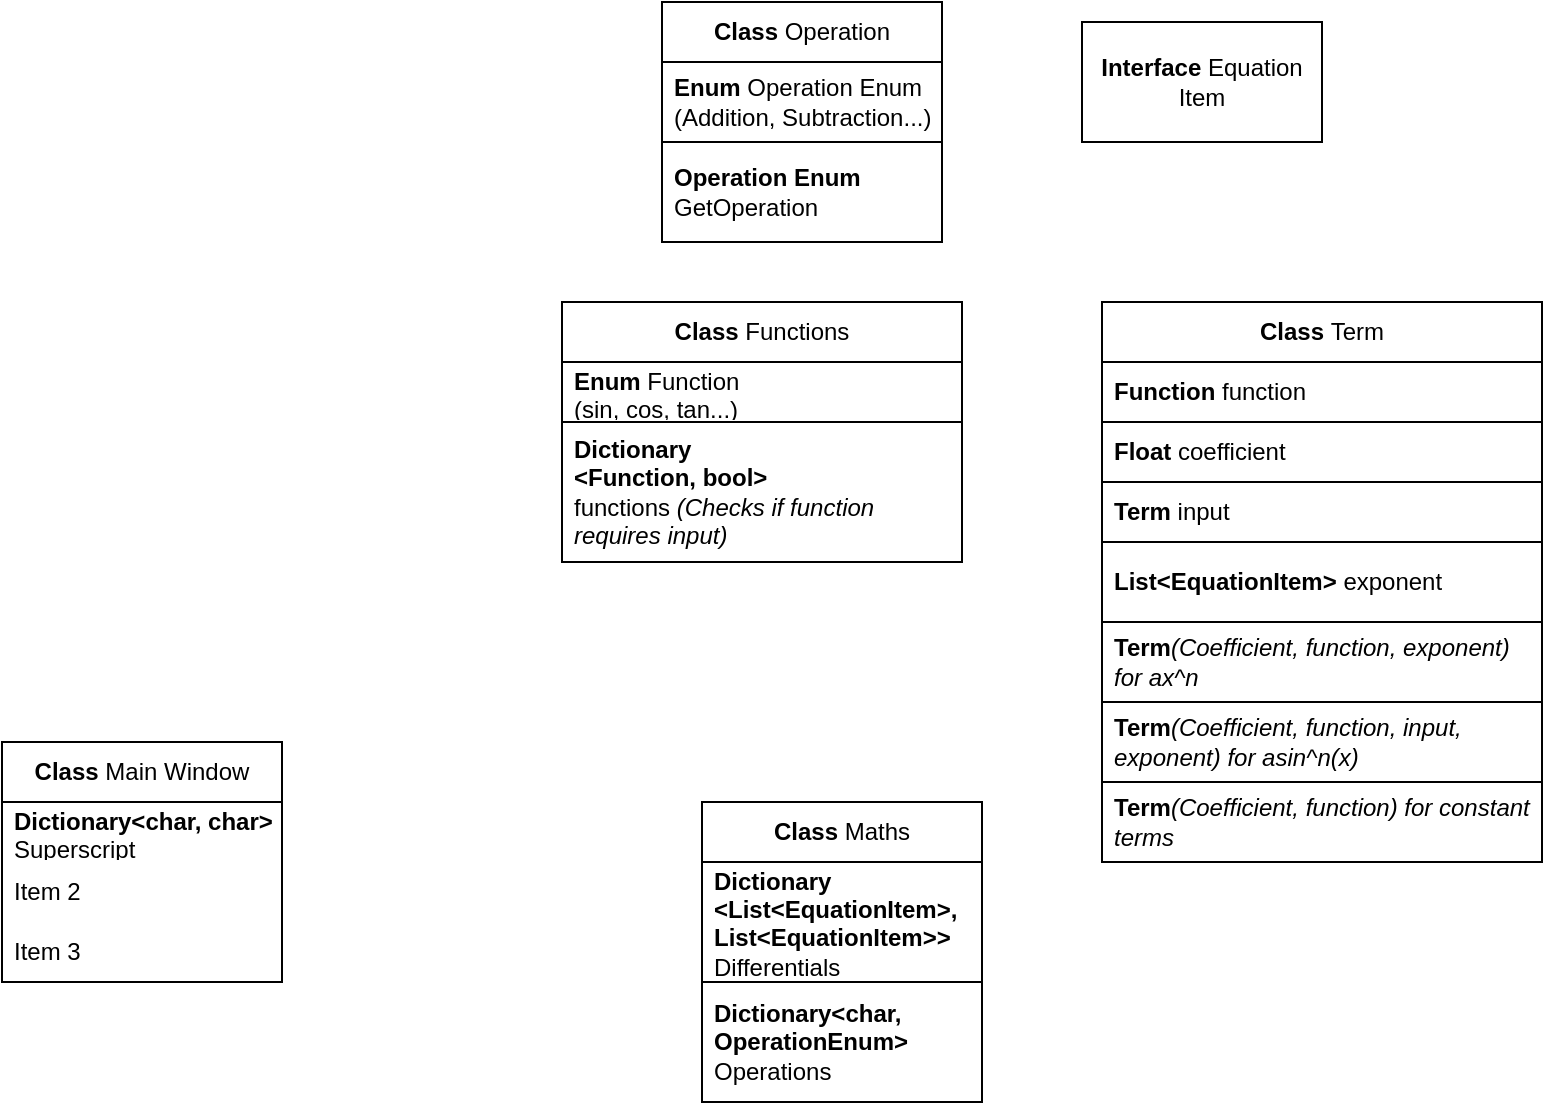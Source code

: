 <mxfile version="20.6.0" type="device"><diagram id="C5RBs43oDa-KdzZeNtuy" name="Page-1"><mxGraphModel dx="817" dy="582" grid="1" gridSize="10" guides="1" tooltips="1" connect="1" arrows="1" fold="1" page="1" pageScale="1" pageWidth="827" pageHeight="1169" math="0" shadow="0"><root><mxCell id="WIyWlLk6GJQsqaUBKTNV-0"/><mxCell id="WIyWlLk6GJQsqaUBKTNV-1" parent="WIyWlLk6GJQsqaUBKTNV-0"/><mxCell id="XJ_0UiAPM86uZZyixber-0" value="&lt;b&gt;Interface &lt;/b&gt;Equation Item" style="rounded=0;whiteSpace=wrap;html=1;" vertex="1" parent="WIyWlLk6GJQsqaUBKTNV-1"><mxGeometry x="700" y="180" width="120" height="60" as="geometry"/></mxCell><mxCell id="XJ_0UiAPM86uZZyixber-2" value="&lt;b&gt;Class &lt;/b&gt;Operation" style="swimlane;fontStyle=0;childLayout=stackLayout;horizontal=1;startSize=30;horizontalStack=0;resizeParent=1;resizeParentMax=0;resizeLast=0;collapsible=1;marginBottom=0;whiteSpace=wrap;html=1;" vertex="1" parent="WIyWlLk6GJQsqaUBKTNV-1"><mxGeometry x="490" y="170" width="140" height="120" as="geometry"/></mxCell><mxCell id="XJ_0UiAPM86uZZyixber-5" value="&lt;b&gt;Enum &lt;/b&gt;Operation Enum (Addition, Subtraction...)" style="text;strokeColor=default;fillColor=none;align=left;verticalAlign=middle;spacingLeft=4;spacingRight=4;overflow=hidden;points=[[0,0.5],[1,0.5]];portConstraint=eastwest;rotatable=0;whiteSpace=wrap;html=1;" vertex="1" parent="XJ_0UiAPM86uZZyixber-2"><mxGeometry y="30" width="140" height="40" as="geometry"/></mxCell><mxCell id="XJ_0UiAPM86uZZyixber-8" value="&lt;b&gt;Operation Enum&amp;nbsp;&lt;br&gt;&lt;/b&gt;GetOperation&amp;nbsp;" style="text;strokeColor=default;fillColor=none;align=left;verticalAlign=middle;spacingLeft=4;spacingRight=4;overflow=hidden;points=[[0,0.5],[1,0.5]];portConstraint=eastwest;rotatable=0;whiteSpace=wrap;html=1;" vertex="1" parent="XJ_0UiAPM86uZZyixber-2"><mxGeometry y="70" width="140" height="50" as="geometry"/></mxCell><mxCell id="XJ_0UiAPM86uZZyixber-9" value="&lt;b&gt;Class &lt;/b&gt;Functions" style="swimlane;fontStyle=0;childLayout=stackLayout;horizontal=1;startSize=30;horizontalStack=0;resizeParent=1;resizeParentMax=0;resizeLast=0;collapsible=1;marginBottom=0;whiteSpace=wrap;html=1;" vertex="1" parent="WIyWlLk6GJQsqaUBKTNV-1"><mxGeometry x="440" y="320" width="200" height="130" as="geometry"/></mxCell><mxCell id="XJ_0UiAPM86uZZyixber-10" value="&lt;b&gt;Enum &lt;/b&gt;Function&lt;br&gt;(sin, cos, tan...)" style="text;strokeColor=default;fillColor=none;align=left;verticalAlign=middle;spacingLeft=4;spacingRight=4;overflow=hidden;points=[[0,0.5],[1,0.5]];portConstraint=eastwest;rotatable=0;whiteSpace=wrap;html=1;" vertex="1" parent="XJ_0UiAPM86uZZyixber-9"><mxGeometry y="30" width="200" height="30" as="geometry"/></mxCell><mxCell id="XJ_0UiAPM86uZZyixber-11" value="&lt;b&gt;Dictionary&lt;br&gt;&amp;lt;Function, bool&amp;gt; &lt;/b&gt;functions&lt;b&gt;&amp;nbsp;&lt;/b&gt;&lt;i&gt;(Checks if function requires input)&lt;/i&gt;" style="text;strokeColor=default;fillColor=default;align=left;verticalAlign=middle;spacingLeft=4;spacingRight=4;overflow=hidden;points=[[0,0.5],[1,0.5]];portConstraint=eastwest;rotatable=0;whiteSpace=wrap;html=1;" vertex="1" parent="XJ_0UiAPM86uZZyixber-9"><mxGeometry y="60" width="200" height="70" as="geometry"/></mxCell><mxCell id="XJ_0UiAPM86uZZyixber-14" value="&lt;b&gt;Class &lt;/b&gt;Term" style="swimlane;fontStyle=0;childLayout=stackLayout;horizontal=1;startSize=30;horizontalStack=0;resizeParent=1;resizeParentMax=0;resizeLast=0;collapsible=1;marginBottom=0;whiteSpace=wrap;html=1;strokeColor=default;fillColor=default;" vertex="1" parent="WIyWlLk6GJQsqaUBKTNV-1"><mxGeometry x="710" y="320" width="220" height="280" as="geometry"/></mxCell><mxCell id="XJ_0UiAPM86uZZyixber-15" value="&lt;b&gt;Function &lt;/b&gt;function" style="text;strokeColor=default;fillColor=none;align=left;verticalAlign=middle;spacingLeft=4;spacingRight=4;overflow=hidden;points=[[0,0.5],[1,0.5]];portConstraint=eastwest;rotatable=0;whiteSpace=wrap;html=1;" vertex="1" parent="XJ_0UiAPM86uZZyixber-14"><mxGeometry y="30" width="220" height="30" as="geometry"/></mxCell><mxCell id="XJ_0UiAPM86uZZyixber-16" value="&lt;b&gt;Float &lt;/b&gt;coefficient" style="text;strokeColor=default;fillColor=none;align=left;verticalAlign=middle;spacingLeft=4;spacingRight=4;overflow=hidden;points=[[0,0.5],[1,0.5]];portConstraint=eastwest;rotatable=0;whiteSpace=wrap;html=1;" vertex="1" parent="XJ_0UiAPM86uZZyixber-14"><mxGeometry y="60" width="220" height="30" as="geometry"/></mxCell><mxCell id="XJ_0UiAPM86uZZyixber-17" value="&lt;b&gt;Term&amp;nbsp;&lt;/b&gt;input" style="text;strokeColor=default;fillColor=none;align=left;verticalAlign=middle;spacingLeft=4;spacingRight=4;overflow=hidden;points=[[0,0.5],[1,0.5]];portConstraint=eastwest;rotatable=0;whiteSpace=wrap;html=1;" vertex="1" parent="XJ_0UiAPM86uZZyixber-14"><mxGeometry y="90" width="220" height="30" as="geometry"/></mxCell><mxCell id="XJ_0UiAPM86uZZyixber-19" value="&lt;b&gt;List&amp;lt;EquationItem&amp;gt; &lt;/b&gt;exponent" style="text;strokeColor=default;fillColor=none;align=left;verticalAlign=middle;spacingLeft=4;spacingRight=4;overflow=hidden;points=[[0,0.5],[1,0.5]];portConstraint=eastwest;rotatable=0;whiteSpace=wrap;html=1;" vertex="1" parent="XJ_0UiAPM86uZZyixber-14"><mxGeometry y="120" width="220" height="40" as="geometry"/></mxCell><mxCell id="XJ_0UiAPM86uZZyixber-18" value="&lt;b&gt;Term&lt;/b&gt;&lt;i&gt;(Coefficient, function, exponent) for ax^n&lt;/i&gt;" style="text;strokeColor=default;fillColor=none;align=left;verticalAlign=middle;spacingLeft=4;spacingRight=4;overflow=hidden;points=[[0,0.5],[1,0.5]];portConstraint=eastwest;rotatable=0;whiteSpace=wrap;html=1;" vertex="1" parent="XJ_0UiAPM86uZZyixber-14"><mxGeometry y="160" width="220" height="40" as="geometry"/></mxCell><mxCell id="XJ_0UiAPM86uZZyixber-20" value="&lt;b&gt;Term&lt;/b&gt;&lt;i&gt;(Coefficient, function, input, exponent) for asin^n(x)&lt;/i&gt;" style="text;strokeColor=default;fillColor=none;align=left;verticalAlign=middle;spacingLeft=4;spacingRight=4;overflow=hidden;points=[[0,0.5],[1,0.5]];portConstraint=eastwest;rotatable=0;whiteSpace=wrap;html=1;" vertex="1" parent="XJ_0UiAPM86uZZyixber-14"><mxGeometry y="200" width="220" height="40" as="geometry"/></mxCell><mxCell id="XJ_0UiAPM86uZZyixber-21" value="&lt;b&gt;Term&lt;/b&gt;&lt;i&gt;(Coefficient, function) for constant terms&lt;/i&gt;" style="text;strokeColor=default;fillColor=none;align=left;verticalAlign=middle;spacingLeft=4;spacingRight=4;overflow=hidden;points=[[0,0.5],[1,0.5]];portConstraint=eastwest;rotatable=0;whiteSpace=wrap;html=1;" vertex="1" parent="XJ_0UiAPM86uZZyixber-14"><mxGeometry y="240" width="220" height="40" as="geometry"/></mxCell><mxCell id="XJ_0UiAPM86uZZyixber-22" value="&lt;b&gt;Class &lt;/b&gt;Maths" style="swimlane;fontStyle=0;childLayout=stackLayout;horizontal=1;startSize=30;horizontalStack=0;resizeParent=1;resizeParentMax=0;resizeLast=0;collapsible=1;marginBottom=0;whiteSpace=wrap;html=1;strokeColor=default;fillColor=default;" vertex="1" parent="WIyWlLk6GJQsqaUBKTNV-1"><mxGeometry x="510" y="570" width="140" height="150" as="geometry"/></mxCell><mxCell id="XJ_0UiAPM86uZZyixber-23" value="&lt;b&gt;Dictionary&lt;br&gt;&amp;lt;List&amp;lt;EquationItem&amp;gt;, List&amp;lt;EquationItem&amp;gt;&amp;gt; &lt;/b&gt;Differentials" style="text;strokeColor=default;fillColor=none;align=left;verticalAlign=middle;spacingLeft=4;spacingRight=4;overflow=hidden;points=[[0,0.5],[1,0.5]];portConstraint=eastwest;rotatable=0;whiteSpace=wrap;html=1;" vertex="1" parent="XJ_0UiAPM86uZZyixber-22"><mxGeometry y="30" width="140" height="60" as="geometry"/></mxCell><mxCell id="XJ_0UiAPM86uZZyixber-24" value="&lt;b&gt;Dictionary&amp;lt;char, OperationEnum&amp;gt;&lt;/b&gt; Operations" style="text;strokeColor=default;fillColor=none;align=left;verticalAlign=middle;spacingLeft=4;spacingRight=4;overflow=hidden;points=[[0,0.5],[1,0.5]];portConstraint=eastwest;rotatable=0;whiteSpace=wrap;html=1;" vertex="1" parent="XJ_0UiAPM86uZZyixber-22"><mxGeometry y="90" width="140" height="60" as="geometry"/></mxCell><mxCell id="XJ_0UiAPM86uZZyixber-27" value="&lt;b&gt;Class &lt;/b&gt;Main Window" style="swimlane;fontStyle=0;childLayout=stackLayout;horizontal=1;startSize=30;horizontalStack=0;resizeParent=1;resizeParentMax=0;resizeLast=0;collapsible=1;marginBottom=0;whiteSpace=wrap;html=1;strokeColor=default;fillColor=default;" vertex="1" parent="WIyWlLk6GJQsqaUBKTNV-1"><mxGeometry x="160" y="540" width="140" height="120" as="geometry"/></mxCell><mxCell id="XJ_0UiAPM86uZZyixber-28" value="&lt;b&gt;Dictionary&amp;lt;char, char&amp;gt; &lt;/b&gt;Superscript" style="text;strokeColor=none;fillColor=none;align=left;verticalAlign=middle;spacingLeft=4;spacingRight=4;overflow=hidden;points=[[0,0.5],[1,0.5]];portConstraint=eastwest;rotatable=0;whiteSpace=wrap;html=1;" vertex="1" parent="XJ_0UiAPM86uZZyixber-27"><mxGeometry y="30" width="140" height="30" as="geometry"/></mxCell><mxCell id="XJ_0UiAPM86uZZyixber-29" value="Item 2" style="text;strokeColor=none;fillColor=none;align=left;verticalAlign=middle;spacingLeft=4;spacingRight=4;overflow=hidden;points=[[0,0.5],[1,0.5]];portConstraint=eastwest;rotatable=0;whiteSpace=wrap;html=1;" vertex="1" parent="XJ_0UiAPM86uZZyixber-27"><mxGeometry y="60" width="140" height="30" as="geometry"/></mxCell><mxCell id="XJ_0UiAPM86uZZyixber-30" value="Item 3" style="text;strokeColor=none;fillColor=none;align=left;verticalAlign=middle;spacingLeft=4;spacingRight=4;overflow=hidden;points=[[0,0.5],[1,0.5]];portConstraint=eastwest;rotatable=0;whiteSpace=wrap;html=1;" vertex="1" parent="XJ_0UiAPM86uZZyixber-27"><mxGeometry y="90" width="140" height="30" as="geometry"/></mxCell></root></mxGraphModel></diagram></mxfile>